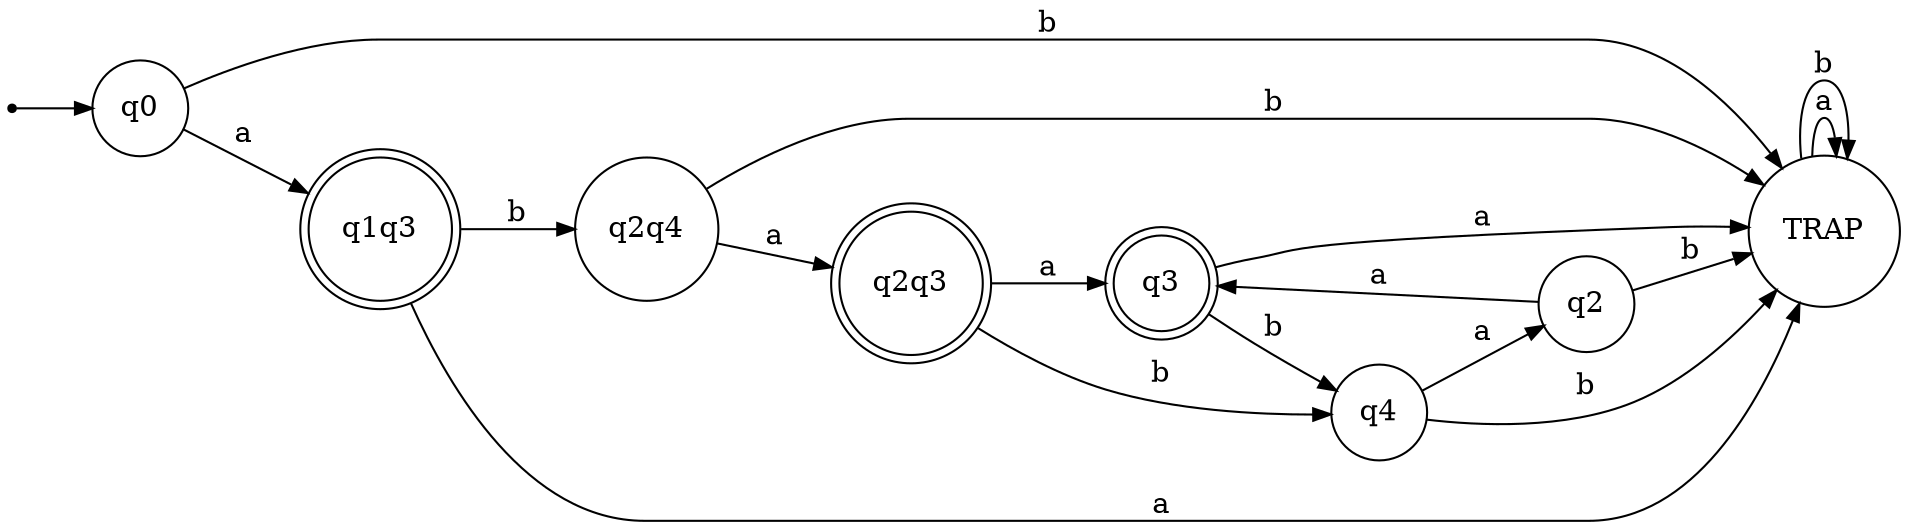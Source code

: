 digraph {
	ranksep=0.5 size="(8, 8)"
	rankdir=LR
	Initial [label="" fontsize=14.0 shape=point]
	TRAP [fontsize=14.0 shape=circle]
	q0 [fontsize=14.0 shape=circle]
	q1q3 [fontsize=14.0 shape=doublecircle]
	q2 [fontsize=14.0 shape=circle]
	q2q3 [fontsize=14.0 shape=doublecircle]
	q2q4 [fontsize=14.0 shape=circle]
	q3 [fontsize=14.0 shape=doublecircle]
	q4 [fontsize=14.0 shape=circle]
	Initial -> q0 [arrowsize=0.85]
	q0 -> q1q3 [label=" a " arrowsize=0.85 fontsize=14.0]
	q0 -> TRAP [label=" b " arrowsize=0.85 fontsize=14.0]
	q1q3 -> TRAP [label=" a " arrowsize=0.85 fontsize=14.0]
	q1q3 -> q2q4 [label=" b " arrowsize=0.85 fontsize=14.0]
	TRAP -> TRAP [label=" a " arrowsize=0.85 fontsize=14.0]
	TRAP -> TRAP [label=" b " arrowsize=0.85 fontsize=14.0]
	q2q4 -> q2q3 [label=" a " arrowsize=0.85 fontsize=14.0]
	q2q4 -> TRAP [label=" b " arrowsize=0.85 fontsize=14.0]
	q2q3 -> q3 [label=" a " arrowsize=0.85 fontsize=14.0]
	q2q3 -> q4 [label=" b " arrowsize=0.85 fontsize=14.0]
	q3 -> TRAP [label=" a " arrowsize=0.85 fontsize=14.0]
	q3 -> q4 [label=" b " arrowsize=0.85 fontsize=14.0]
	q4 -> q2 [label=" a " arrowsize=0.85 fontsize=14.0]
	q4 -> TRAP [label=" b " arrowsize=0.85 fontsize=14.0]
	q2 -> q3 [label=" a " arrowsize=0.85 fontsize=14.0]
	q2 -> TRAP [label=" b " arrowsize=0.85 fontsize=14.0]
}
